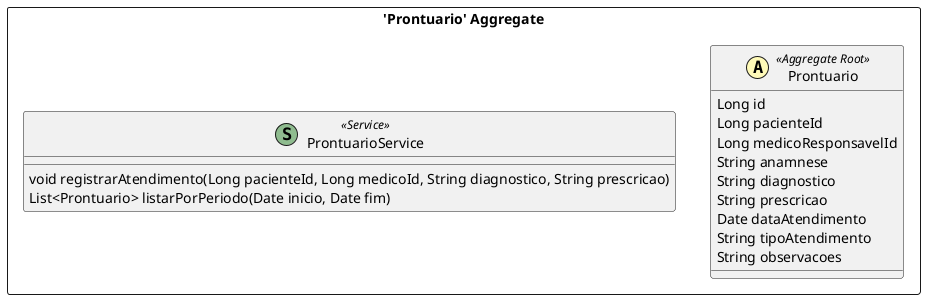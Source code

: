 @startuml

skinparam componentStyle uml2

package "'Prontuario' Aggregate" <<Rectangle>> {
	class Prontuario <<(A,#fffab8) Aggregate Root>> {
		Long id
		Long pacienteId
		Long medicoResponsavelId
		String anamnese
		String diagnostico
		String prescricao
		Date dataAtendimento
		String tipoAtendimento
		String observacoes
	}
	class ProntuarioService <<(S,DarkSeaGreen) Service>> {
		void registrarAtendimento(Long pacienteId, Long medicoId, String diagnostico, String prescricao)
		List<Prontuario> listarPorPeriodo(Date inicio, Date fim)
	}
}


@enduml
